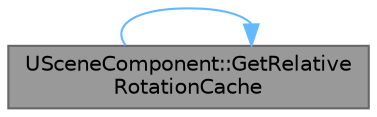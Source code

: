 digraph "USceneComponent::GetRelativeRotationCache"
{
 // INTERACTIVE_SVG=YES
 // LATEX_PDF_SIZE
  bgcolor="transparent";
  edge [fontname=Helvetica,fontsize=10,labelfontname=Helvetica,labelfontsize=10];
  node [fontname=Helvetica,fontsize=10,shape=box,height=0.2,width=0.4];
  rankdir="LR";
  Node1 [id="Node000001",label="USceneComponent::GetRelative\lRotationCache",height=0.2,width=0.4,color="gray40", fillcolor="grey60", style="filled", fontcolor="black",tooltip="Get the RelativeRotationCache."];
  Node1 -> Node1 [id="edge1_Node000001_Node000001",color="steelblue1",style="solid",tooltip=" "];
}
